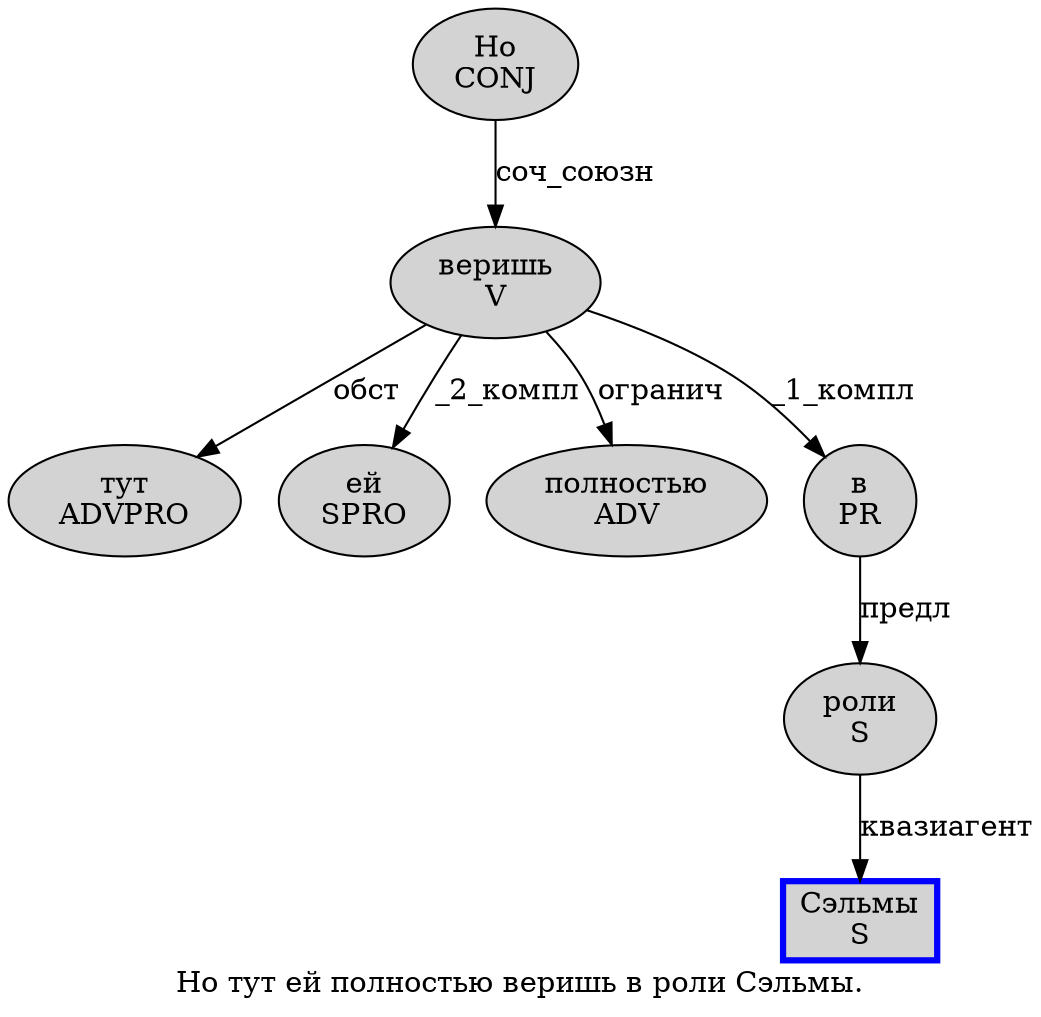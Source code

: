 digraph SENTENCE_1097 {
	graph [label="Но тут ей полностью веришь в роли Сэльмы."]
	node [style=filled]
		0 [label="Но
CONJ" color="" fillcolor=lightgray penwidth=1 shape=ellipse]
		1 [label="тут
ADVPRO" color="" fillcolor=lightgray penwidth=1 shape=ellipse]
		2 [label="ей
SPRO" color="" fillcolor=lightgray penwidth=1 shape=ellipse]
		3 [label="полностью
ADV" color="" fillcolor=lightgray penwidth=1 shape=ellipse]
		4 [label="веришь
V" color="" fillcolor=lightgray penwidth=1 shape=ellipse]
		5 [label="в
PR" color="" fillcolor=lightgray penwidth=1 shape=ellipse]
		6 [label="роли
S" color="" fillcolor=lightgray penwidth=1 shape=ellipse]
		7 [label="Сэльмы
S" color=blue fillcolor=lightgray penwidth=3 shape=box]
			4 -> 1 [label="обст"]
			4 -> 2 [label="_2_компл"]
			4 -> 3 [label="огранич"]
			4 -> 5 [label="_1_компл"]
			5 -> 6 [label="предл"]
			6 -> 7 [label="квазиагент"]
			0 -> 4 [label="соч_союзн"]
}